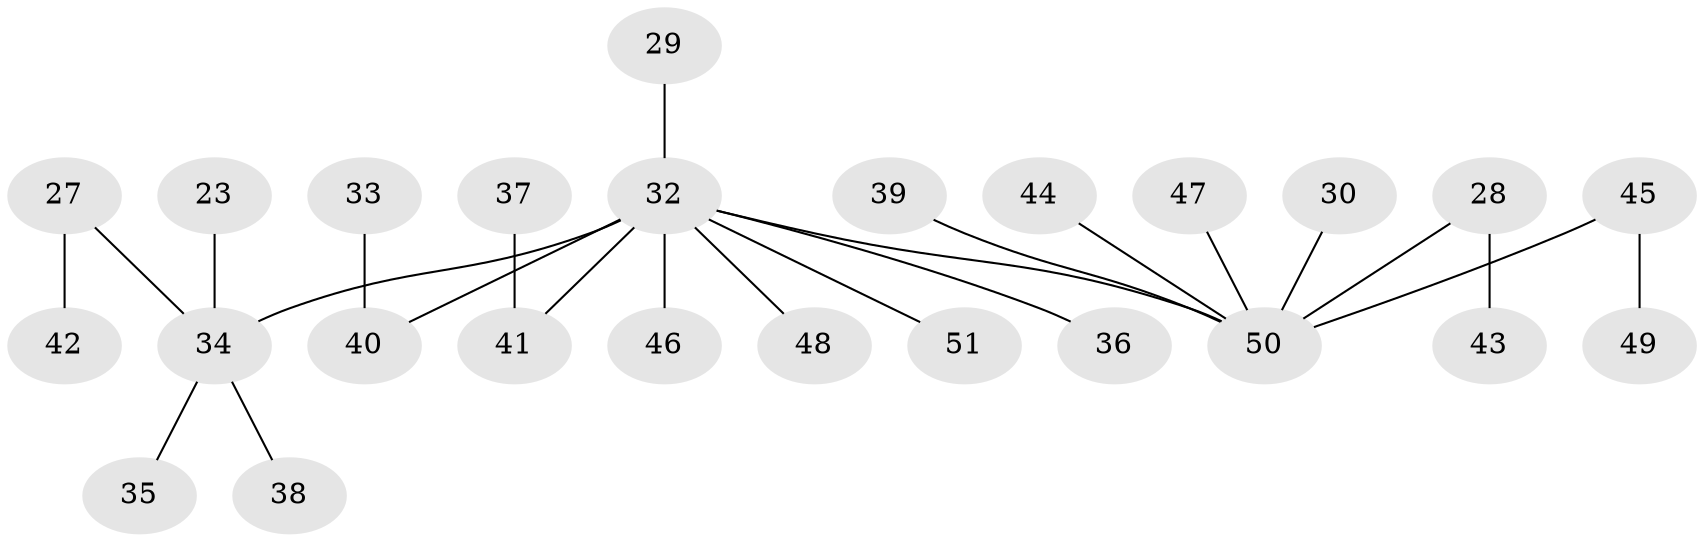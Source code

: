 // original degree distribution, {3: 0.19607843137254902, 5: 0.0784313725490196, 4: 0.0196078431372549, 2: 0.19607843137254902, 1: 0.5098039215686274}
// Generated by graph-tools (version 1.1) at 2025/53/03/09/25 04:53:03]
// undirected, 25 vertices, 24 edges
graph export_dot {
graph [start="1"]
  node [color=gray90,style=filled];
  23;
  27;
  28;
  29;
  30;
  32 [super="+25+16"];
  33;
  34 [super="+18+26"];
  35;
  36 [super="+19"];
  37;
  38;
  39;
  40 [super="+4+9"];
  41 [super="+24"];
  42;
  43;
  44;
  45;
  46;
  47;
  48;
  49;
  50 [super="+12+15+31+21+22"];
  51;
  23 -- 34;
  27 -- 42;
  27 -- 34;
  28 -- 43;
  28 -- 50;
  29 -- 32;
  30 -- 50;
  32 -- 46;
  32 -- 34;
  32 -- 40;
  32 -- 48;
  32 -- 50;
  32 -- 51;
  32 -- 36;
  32 -- 41;
  33 -- 40;
  34 -- 38;
  34 -- 35;
  37 -- 41;
  39 -- 50;
  44 -- 50;
  45 -- 49;
  45 -- 50;
  47 -- 50;
}

